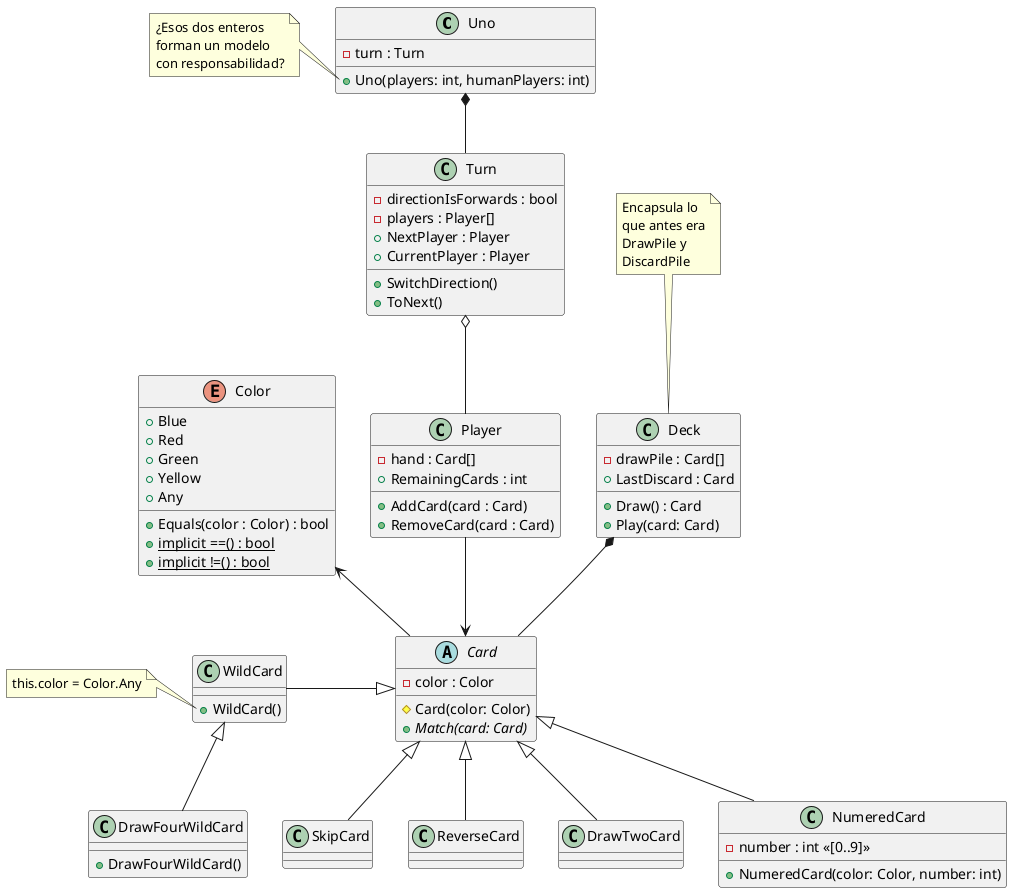 ﻿@startuml

class Uno
{
    -turn : Turn
    +Uno(players: int, humanPlayers: int)
}
Uno *-- Turn
note left of Uno::humanPlayers
    ¿Esos dos enteros
    forman un modelo
    con responsabilidad?
end note

class Turn
{
    -directionIsForwards : bool
    -players : Player[]
    +NextPlayer : Player
    +CurrentPlayer : Player
    
    +SwitchDirection()
    +ToNext()
}
Turn o-- Player

class Player
{
    -hand : Card[]
    +RemainingCards : int
    
    +AddCard(card : Card)
    +RemoveCard(card : Card)
}
Player --> Card

class Deck
{
    -drawPile : Card[]
    +LastDiscard : Card
    
    +Draw() : Card
    +Play(card: Card)
}
Deck *-- Card

note top of Deck
    Encapsula lo
    que antes era
    DrawPile y
    DiscardPile
end note

abstract class Card
{
    -color : Color
    #Card(color: Color)
    +Match(card: Card) {abstract}
}
Card -u-> Color

class WildCard
{
    +WildCard()
}
WildCard -|> Card

note left of WildCard::WildCard
    this.color = Color.Any
end note

class DrawFourWildCard
{
    +DrawFourWildCard()
}
DrawFourWildCard -u-|> WildCard

class NumeredCard
{
    -number : int <<[0..9]>>
    +NumeredCard(color: Color, number: int)
}
NumeredCard -u-|> Card

SkipCard -u-|> Card
ReverseCard -u-|> Card
DrawTwoCard -u-|> Card

enum Color
{
    +Blue
    +Red
    +Green
    +Yellow
    +Any
    
    +Equals(color : Color) : bool
    +{static} implicit ==() : bool
    +{static} implicit !=() : bool
}

@enduml